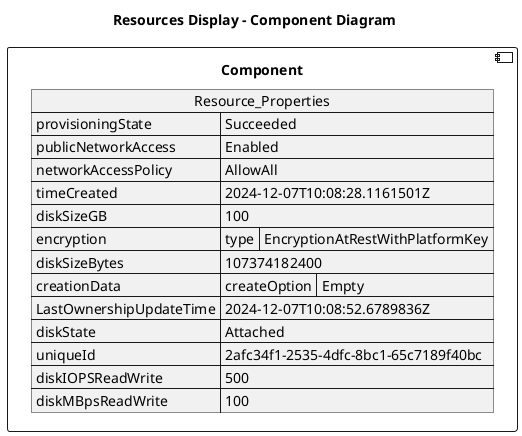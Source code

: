 @startuml

title Resources Display - Component Diagram

component Component {

json  Resource_Properties {
  "provisioningState": "Succeeded",
  "publicNetworkAccess": "Enabled",
  "networkAccessPolicy": "AllowAll",
  "timeCreated": "2024-12-07T10:08:28.1161501Z",
  "diskSizeGB": 100,
  "encryption": {
    "type": "EncryptionAtRestWithPlatformKey"
  },
  "diskSizeBytes": 107374182400,
  "creationData": {
    "createOption": "Empty"
  },
  "LastOwnershipUpdateTime": "2024-12-07T10:08:52.6789836Z",
  "diskState": "Attached",
  "uniqueId": "2afc34f1-2535-4dfc-8bc1-65c7189f40bc",
  "diskIOPSReadWrite": 500,
  "diskMBpsReadWrite": 100
}
}
@enduml
